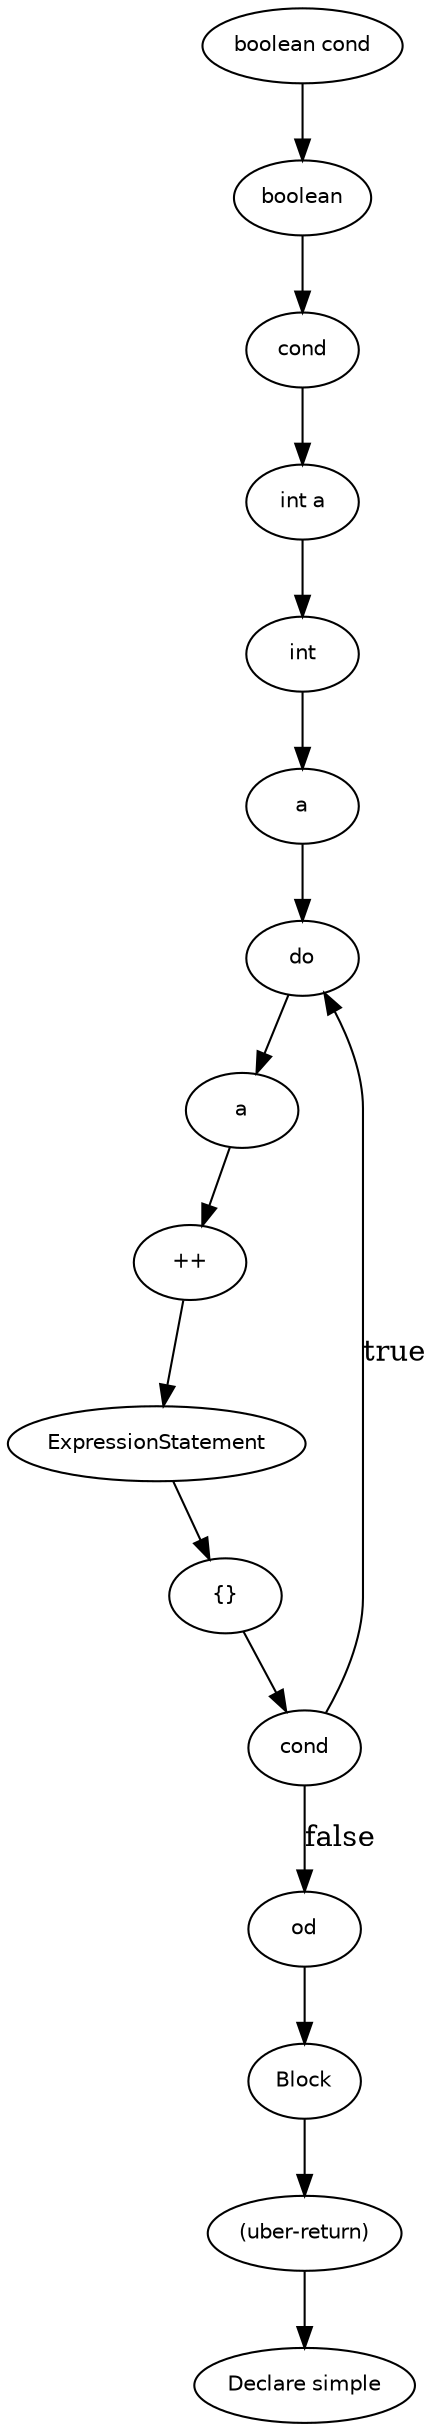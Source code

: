 digraph simple {
  9 [
    label = do,
    fontname = Helvetica,
    fontsize = 10
  ];
  8 [
    label = a,
    fontname = Helvetica,
    fontsize = 10
  ];
  16 [
    label = Block,
    fontname = Helvetica,
    fontsize = 10
  ];
  7 [
    label = int,
    fontname = Helvetica,
    fontsize = 10
  ];
  15 [
    label = cond,
    fontname = Helvetica,
    fontsize = 10
  ];
  6 [
    label = "int a",
    fontname = Helvetica,
    fontsize = 10
  ];
  5 [
    label = cond,
    fontname = Helvetica,
    fontsize = 10
  ];
  14 [
    label = a,
    fontname = Helvetica,
    fontsize = 10
  ];
  13 [
    label = "++",
    fontname = Helvetica,
    fontsize = 10
  ];
  4 [
    label = boolean,
    fontname = Helvetica,
    fontsize = 10
  ];
  12 [
    label = ExpressionStatement,
    fontname = Helvetica,
    fontsize = 10
  ];
  3 [
    label = "boolean cond",
    fontname = Helvetica,
    fontsize = 10
  ];
  2 [
    label = "(uber-return)",
    fontname = Helvetica,
    fontsize = 10
  ];
  11 [
    label = "{}",
    fontname = Helvetica,
    fontsize = 10
  ];
  10 [
    label = od,
    fontname = Helvetica,
    fontsize = 10
  ];
  0 [
    label = "Declare simple",
    fontname = Helvetica,
    fontsize = 10
  ];
  6 -> 7 [
    label = ""
  ];
  13 -> 12 [
    label = ""
  ];
  3 -> 4 [
    label = ""
  ];
  16 -> 2 [
    label = ""
  ];
  11 -> 15 [
    label = ""
  ];
  14 -> 13 [
    label = ""
  ];
  8 -> 9 [
    label = ""
  ];
  5 -> 6 [
    label = ""
  ];
  10 -> 16 [
    label = ""
  ];
  12 -> 11 [
    label = ""
  ];
  9 -> 14 [
    label = ""
  ];
  2 -> 0 [
    label = ""
  ];
  15 -> 9 [
    label = true
  ];
  15 -> 10 [
    label = false
  ];
  7 -> 8 [
    label = ""
  ];
  4 -> 5 [
    label = ""
  ];
}
